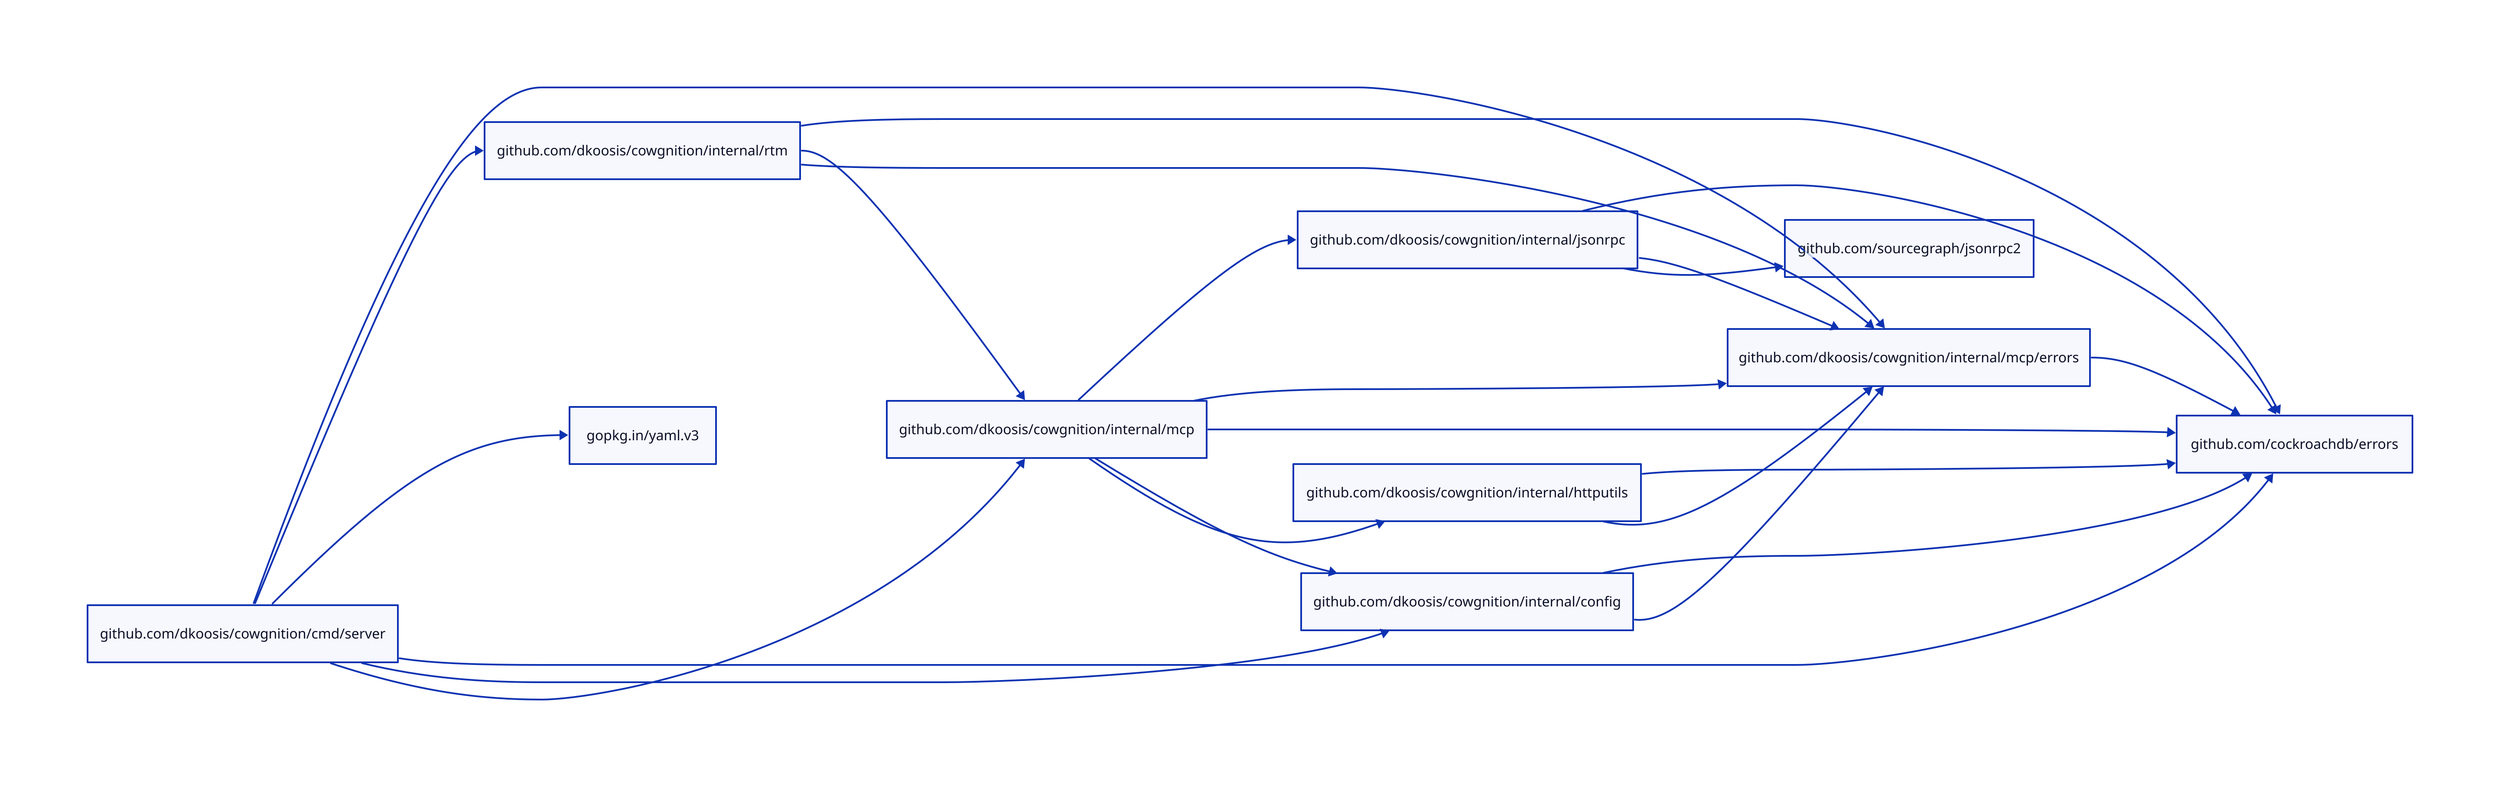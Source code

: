 direction: right

"github.com/dkoosis/cowgnition/cmd/server": "github.com/dkoosis/cowgnition/cmd/server"
"github.com/dkoosis/cowgnition/internal/mcp": "github.com/dkoosis/cowgnition/internal/mcp"
"github.com/dkoosis/cowgnition/internal/mcp/errors": "github.com/dkoosis/cowgnition/internal/mcp/errors"
"github.com/dkoosis/cowgnition/internal/httputils": "github.com/dkoosis/cowgnition/internal/httputils"
"github.com/dkoosis/cowgnition/internal/jsonrpc": "github.com/dkoosis/cowgnition/internal/jsonrpc"
"github.com/sourcegraph/jsonrpc2": "github.com/sourcegraph/jsonrpc2"
"github.com/cockroachdb/errors": "github.com/cockroachdb/errors"
"github.com/dkoosis/cowgnition/internal/config": "github.com/dkoosis/cowgnition/internal/config"
"github.com/dkoosis/cowgnition/internal/rtm": "github.com/dkoosis/cowgnition/internal/rtm"
"gopkg.in/yaml.v3": "gopkg.in/yaml.v3"

"github.com/dkoosis/cowgnition/internal/mcp" -> "github.com/dkoosis/cowgnition/internal/jsonrpc"
"github.com/dkoosis/cowgnition/internal/mcp" -> "github.com/dkoosis/cowgnition/internal/mcp/errors"
"github.com/dkoosis/cowgnition/internal/mcp" -> "github.com/cockroachdb/errors"
"github.com/dkoosis/cowgnition/internal/mcp" -> "github.com/dkoosis/cowgnition/internal/config"
"github.com/dkoosis/cowgnition/internal/mcp" -> "github.com/dkoosis/cowgnition/internal/httputils"
"github.com/dkoosis/cowgnition/internal/mcp/errors" -> "github.com/cockroachdb/errors"
"github.com/dkoosis/cowgnition/internal/rtm" -> "github.com/cockroachdb/errors"
"github.com/dkoosis/cowgnition/internal/rtm" -> "github.com/dkoosis/cowgnition/internal/mcp"
"github.com/dkoosis/cowgnition/internal/rtm" -> "github.com/dkoosis/cowgnition/internal/mcp/errors"
"github.com/dkoosis/cowgnition/cmd/server" -> "github.com/dkoosis/cowgnition/internal/mcp/errors"
"github.com/dkoosis/cowgnition/cmd/server" -> "github.com/dkoosis/cowgnition/internal/rtm"
"github.com/dkoosis/cowgnition/cmd/server" -> "gopkg.in/yaml.v3"
"github.com/dkoosis/cowgnition/cmd/server" -> "github.com/cockroachdb/errors"
"github.com/dkoosis/cowgnition/cmd/server" -> "github.com/dkoosis/cowgnition/internal/config"
"github.com/dkoosis/cowgnition/cmd/server" -> "github.com/dkoosis/cowgnition/internal/mcp"
"github.com/dkoosis/cowgnition/internal/config" -> "github.com/cockroachdb/errors"
"github.com/dkoosis/cowgnition/internal/config" -> "github.com/dkoosis/cowgnition/internal/mcp/errors"
"github.com/dkoosis/cowgnition/internal/httputils" -> "github.com/cockroachdb/errors"
"github.com/dkoosis/cowgnition/internal/httputils" -> "github.com/dkoosis/cowgnition/internal/mcp/errors"
"github.com/dkoosis/cowgnition/internal/jsonrpc" -> "github.com/cockroachdb/errors"
"github.com/dkoosis/cowgnition/internal/jsonrpc" -> "github.com/dkoosis/cowgnition/internal/mcp/errors"
"github.com/dkoosis/cowgnition/internal/jsonrpc" -> "github.com/sourcegraph/jsonrpc2"

